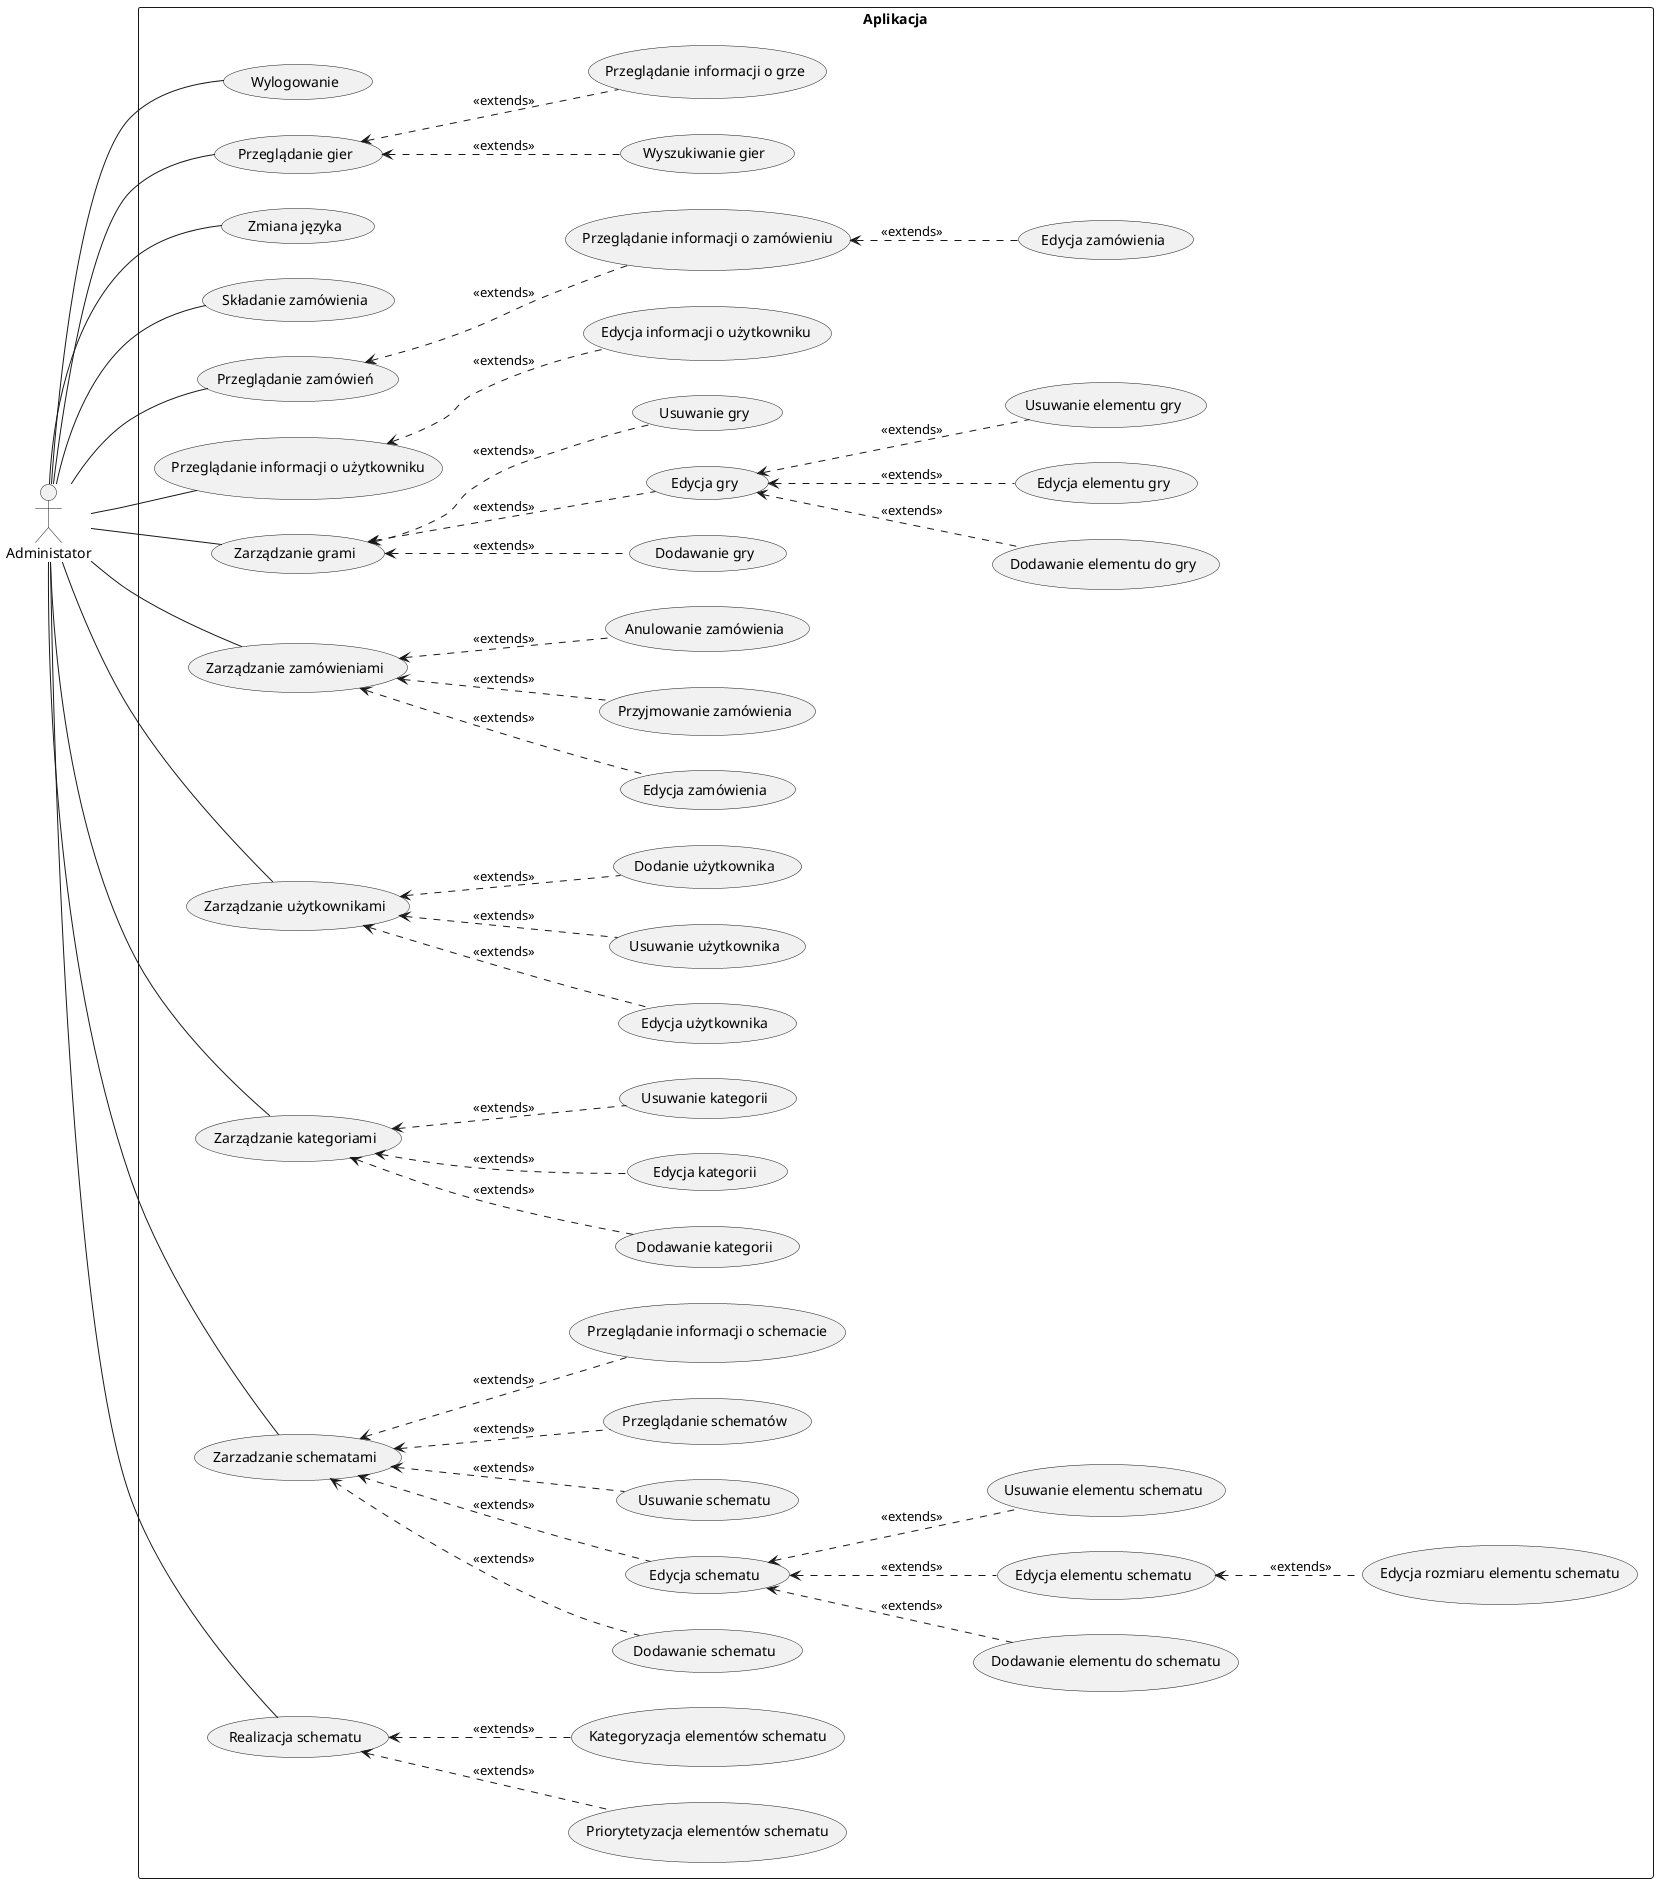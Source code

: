 @startuml

left to right direction

actor "Administator" as Admin

rectangle "Aplikacja" {
    usecase "Wylogowanie" as UC2
    usecase "Przeglądanie gier" as UC5
    usecase "Wyszukiwanie gier" as UC6
    usecase "Przeglądanie informacji o grze" as UC7
    usecase "Zmiana języka" as UC8
    usecase "Składanie zamówienia" as UC9
    usecase "Przeglądanie zamówień" as UC10
    usecase "Przeglądanie informacji o zamówieniu" as UC11
    usecase "Edycja zamówienia" as UC12
    usecase "Przeglądanie informacji o użytkowniku" as UC13
    usecase "Edycja informacji o użytkowniku" as UC14

    usecase "Zarządzanie grami" as UC15
    usecase "Dodawanie gry" as UC16
    usecase "Edycja gry" as UC17
    usecase "Usuwanie gry" as UC18
    usecase "Dodawanie elementu do gry" as UC40
    usecase "Edycja elementu gry" as UC41
    usecase "Usuwanie elementu gry" as UC42

    usecase "Zarządzanie zamówieniami" as UC19
    usecase "Edycja zamówienia" as UC20
    usecase "Przyjmowanie zamówienia" as UC21
    usecase "Anulowanie zamówienia" as UC22

    usecase "Zarządzanie użytkownikami" as UC23
    usecase "Edycja użytkownika" as UC24
    usecase "Usuwanie użytkownika" as UC25
    usecase "Dodanie użytkownika" as UC26

    usecase "Zarządzanie kategoriami" as UC27
    usecase "Dodawanie kategorii" as UC28
    usecase "Edycja kategorii" as UC29
    usecase "Usuwanie kategorii" as UC30

    usecase "Zarzadzanie schematami" as UC31
    usecase "Dodawanie schematu" as UC32
    usecase "Edycja schematu" as UC33
    usecase "Usuwanie schematu" as UC34
    usecase "Przeglądanie schematów" as UC35
    usecase "Przeglądanie informacji o schemacie" as UC36
    usecase "Dodawanie elementu do schematu" as UC43
    usecase "Edycja elementu schematu" as UC44
    usecase "Usuwanie elementu schematu" as UC45
    usecase "Edycja rozmiaru elementu schematu" as UC46

    usecase "Realizacja schematu" as UC37
    usecase "Priorytetyzacja elementów schematu" as UC38
    usecase "Kategoryzacja elementów schematu" as UC39

    Admin -- UC2
    Admin -- UC5
    Admin -- UC8
    Admin -- UC9
    Admin -- UC10
    Admin -- UC13

    Admin -- UC15
    Admin -- UC19
    Admin -- UC23
    Admin -- UC27
    Admin -- UC31
    Admin -- UC37

    UC5 <.. UC6 : <<extends>>
    UC5 <.. UC7 : <<extends>>

    UC10 <.. UC11 : <<extends>>
    UC11 <.. UC12 : <<extends>>

    UC13 <.. UC14 : <<extends>>

    UC15 <.. UC16 : <<extends>>
    UC15 <.. UC17 : <<extends>>
    UC15 <.. UC18 : <<extends>>
    UC17 <.. UC40 : <<extends>>
    UC17 <.. UC41 : <<extends>>
    UC17 <.. UC42 : <<extends>>

    UC19 <.. UC20 : <<extends>>
    UC19 <.. UC21 : <<extends>>
    UC19 <.. UC22 : <<extends>>

    UC23 <.. UC24 : <<extends>>
    UC23 <.. UC25 : <<extends>>
    UC23 <.. UC26 : <<extends>>

    UC27 <.. UC28 : <<extends>>
    UC27 <.. UC29 : <<extends>>
    UC27 <.. UC30 : <<extends>>

    UC31 <.. UC32 : <<extends>>
    UC31 <.. UC33 : <<extends>>
    UC31 <.. UC34 : <<extends>>
    UC31 <.. UC35 : <<extends>>
    UC31 <.. UC36 : <<extends>>
    UC33 <.. UC43 : <<extends>>
    UC33 <.. UC44 : <<extends>>
    UC33 <.. UC45 : <<extends>>
    UC44 <.. UC46 : <<extends>>


    UC37 <.. UC38 : <<extends>>
    UC37 <.. UC39 : <<extends>>



}

@enduml
